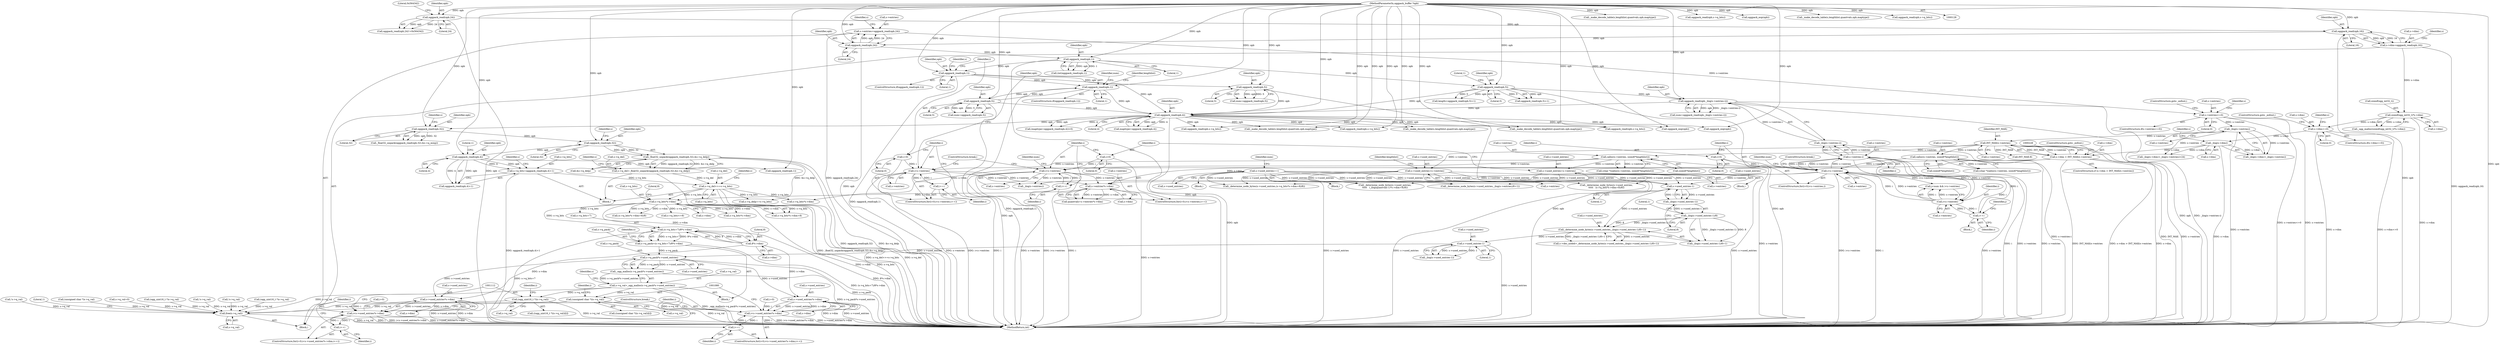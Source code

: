 digraph "1_Android_eeb4e45d5683f88488c083ecf142dc89bc3f0b47_8@pointer" {
"1001048" [label="(Call,s->q_pack*s->used_entries)"];
"1001028" [label="(Call,s->q_pack=(s->q_bits+7)/8*s->dim)"];
"1001032" [label="(Call,(s->q_bits+7)/8*s->dim)"];
"1000915" [label="(Call,s->q_bits*s->dim)"];
"1000517" [label="(Call,s->q_del>>=s->q_bits)"];
"1000489" [label="(Call,s->q_del=_float32_unpack(oggpack_read(opb,32),&s->q_delp))"];
"1000493" [label="(Call,_float32_unpack(oggpack_read(opb,32),&s->q_delp))"];
"1000494" [label="(Call,oggpack_read(opb,32))"];
"1000482" [label="(Call,oggpack_read(opb,32))"];
"1000472" [label="(Call,oggpack_read(opb,4))"];
"1000250" [label="(Call,oggpack_read(opb,1))"];
"1000229" [label="(Call,oggpack_read(opb,1))"];
"1000185" [label="(Call,oggpack_read(opb,24))"];
"1000160" [label="(Call,oggpack_read(opb,16))"];
"1000151" [label="(Call,oggpack_read(opb,24))"];
"1000129" [label="(MethodParameterIn,oggpack_buffer *opb)"];
"1000274" [label="(Call,oggpack_read(opb,5))"];
"1000267" [label="(Call,oggpack_read(opb,1))"];
"1000341" [label="(Call,oggpack_read(opb,5))"];
"1000381" [label="(Call,oggpack_read(opb,5))"];
"1000420" [label="(Call,oggpack_read(opb,_ilog(s->entries-i)))"];
"1000422" [label="(Call,_ilog(s->entries-i))"];
"1000423" [label="(Call,s->entries-i)"];
"1000411" [label="(Call,i<s->entries)"];
"1000441" [label="(Call,i<s->entries)"];
"1000449" [label="(Call,i++)"];
"1000408" [label="(Call,i=0)"];
"1000396" [label="(Call,calloc(s->entries, sizeof(*lengthlist)))"];
"1000220" [label="(Call,INT_MAX/s->entries)"];
"1000209" [label="(Call,_ilog(s->entries))"];
"1000189" [label="(Call,s->entries<=0)"];
"1000181" [label="(Call,s->entries=oggpack_read(opb,24))"];
"1000501" [label="(Call,s->q_bits=oggpack_read(opb,4)+1)"];
"1000506" [label="(Call,oggpack_read(opb,4))"];
"1000904" [label="(Call,s->entries*s->dim)"];
"1000258" [label="(Call,i<s->entries)"];
"1000263" [label="(Call,i++)"];
"1000255" [label="(Call,i=0)"];
"1000238" [label="(Call,calloc(s->entries, sizeof(*lengthlist)))"];
"1000330" [label="(Call,i<s->entries)"];
"1000335" [label="(Call,i++)"];
"1000327" [label="(Call,i=0)"];
"1000216" [label="(Call,s->dim > INT_MAX/s->entries)"];
"1000205" [label="(Call,_ilog(s->dim))"];
"1000196" [label="(Call,s->dim<=0)"];
"1000168" [label="(Call,sizeof(ogg_int32_t)*s->dim)"];
"1000156" [label="(Call,s->dim=oggpack_read(opb,16))"];
"1001038" [label="(Call,8*s->dim)"];
"1001013" [label="(Call,s->used_entries-1)"];
"1000988" [label="(Call,_determine_node_bytes(s->used_entries,_ilog(s->used_entries-1)/8+1))"];
"1000995" [label="(Call,s->used_entries-1)"];
"1000292" [label="(Call,s->used_entries++)"];
"1000385" [label="(Call,s->used_entries=s->entries)"];
"1000319" [label="(Call,s->used_entries=s->entries)"];
"1000993" [label="(Call,_ilog(s->used_entries-1)/8)"];
"1000994" [label="(Call,_ilog(s->used_entries-1))"];
"1001047" [label="(Call,_ogg_malloc(s->q_pack*s->used_entries))"];
"1001043" [label="(Call,s->q_val=_ogg_malloc(s->q_pack*s->used_entries))"];
"1001079" [label="(Call,(unsigned char *)(s->q_val))"];
"1001170" [label="(Call,free(s->q_val))"];
"1001111" [label="(Call,(ogg_uint16_t *)(s->q_val))"];
"1001068" [label="(Call,s->used_entries*s->dim)"];
"1001066" [label="(Call,i<s->used_entries*s->dim)"];
"1001075" [label="(Call,i++)"];
"1001100" [label="(Call,s->used_entries*s->dim)"];
"1001098" [label="(Call,i<s->used_entries*s->dim)"];
"1001107" [label="(Call,i++)"];
"1000342" [label="(Identifier,opb)"];
"1001101" [label="(Call,s->used_entries)"];
"1000215" [label="(ControlStructure,if (s->dim > INT_MAX/s->entries))"];
"1000230" [label="(Identifier,opb)"];
"1000321" [label="(Identifier,s)"];
"1000222" [label="(Call,s->entries)"];
"1000153" [label="(Literal,24)"];
"1000822" [label="(Call,(ogg_uint16_t *)s->q_val)"];
"1000856" [label="(Call,_determine_node_bytes(s->used_entries,\n\t\t\t\t\t   (_ilog(quantvals-1)*s->dim+8)/8))"];
"1000469" [label="(Call,(maptype=oggpack_read(opb,4))>0)"];
"1000236" [label="(Call,(char *)calloc(s->entries, sizeof(*lengthlist)))"];
"1001045" [label="(Identifier,s)"];
"1000526" [label="(Identifier,s)"];
"1000493" [label="(Call,_float32_unpack(oggpack_read(opb,32),&s->q_delp))"];
"1000472" [label="(Call,oggpack_read(opb,4))"];
"1001052" [label="(Call,s->used_entries)"];
"1000225" [label="(ControlStructure,goto _eofout;)"];
"1000496" [label="(Literal,32)"];
"1000506" [label="(Call,oggpack_read(opb,4))"];
"1000216" [label="(Call,s->dim > INT_MAX/s->entries)"];
"1000400" [label="(Call,sizeof(*lengthlist))"];
"1000326" [label="(ControlStructure,for(i=0;i<s->entries;i++))"];
"1000171" [label="(Call,s->dim)"];
"1000154" [label="(Literal,0x564342)"];
"1000376" [label="(Block,)"];
"1000443" [label="(Call,s->entries)"];
"1000512" [label="(Identifier,s)"];
"1001029" [label="(Call,s->q_pack)"];
"1000131" [label="(Block,)"];
"1000217" [label="(Call,s->dim)"];
"1000766" [label="(Call,!s->q_val)"];
"1001104" [label="(Call,s->dim)"];
"1001043" [label="(Call,s->q_val=_ogg_malloc(s->q_pack*s->used_entries))"];
"1000318" [label="(Block,)"];
"1000268" [label="(Identifier,opb)"];
"1000250" [label="(Call,oggpack_read(opb,1))"];
"1000422" [label="(Call,_ilog(s->entries-i))"];
"1000203" [label="(Call,_ilog(s->dim)+_ilog(s->entries)>24)"];
"1000806" [label="(Call,!s->q_val)"];
"1001067" [label="(Identifier,i)"];
"1001038" [label="(Call,8*s->dim)"];
"1000293" [label="(Call,s->used_entries)"];
"1000193" [label="(Literal,0)"];
"1000914" [label="(Call,s->q_bits*s->dim+8)"];
"1000514" [label="(Call,oggpack_read(opb,1))"];
"1000494" [label="(Call,oggpack_read(opb,32))"];
"1000671" [label="(Call,(ogg_uint16_t *)s->q_val)"];
"1000255" [label="(Call,i=0)"];
"1000266" [label="(ControlStructure,if(oggpack_read(opb,1)))"];
"1000269" [label="(Literal,1)"];
"1000378" [label="(Call,length=oggpack_read(opb,5)+1)"];
"1000473" [label="(Identifier,opb)"];
"1000258" [label="(Call,i<s->entries)"];
"1000984" [label="(Call,s->dec_nodeb=_determine_node_bytes(s->used_entries,_ilog(s->used_entries-1)/8+1))"];
"1000413" [label="(Call,s->entries)"];
"1000592" [label="(Call,s->q_bits*s->dim)"];
"1000999" [label="(Literal,1)"];
"1000389" [label="(Call,s->entries)"];
"1001170" [label="(Call,free(s->q_val))"];
"1001108" [label="(Identifier,i)"];
"1000396" [label="(Call,calloc(s->entries, sizeof(*lengthlist)))"];
"1000320" [label="(Call,s->used_entries)"];
"1000420" [label="(Call,oggpack_read(opb,_ilog(s->entries-i)))"];
"1001021" [label="(Call,_make_decode_table(s,lengthlist,quantvals,opb,maptype))"];
"1000383" [label="(Literal,5)"];
"1000329" [label="(Literal,0)"];
"1001068" [label="(Call,s->used_entries*s->dim)"];
"1000386" [label="(Call,s->used_entries)"];
"1000655" [label="(Call,!s->q_val)"];
"1001124" [label="(ControlStructure,break;)"];
"1000229" [label="(Call,oggpack_read(opb,1))"];
"1000272" [label="(Call,num=oggpack_read(opb,5))"];
"1000156" [label="(Call,s->dim=oggpack_read(opb,16))"];
"1000490" [label="(Call,s->q_del)"];
"1000335" [label="(Call,i++)"];
"1001099" [label="(Identifier,i)"];
"1001171" [label="(Call,s->q_val)"];
"1001058" [label="(Identifier,s)"];
"1000495" [label="(Identifier,opb)"];
"1000151" [label="(Call,oggpack_read(opb,24))"];
"1000446" [label="(Block,)"];
"1000517" [label="(Call,s->q_del>>=s->q_bits)"];
"1000978" [label="(Block,)"];
"1000935" [label="(Call,_determine_node_bytes(s->used_entries,(s->q_bits*s->dim+8)/8))"];
"1001072" [label="(Call,s->dim)"];
"1000249" [label="(ControlStructure,if(oggpack_read(opb,1)))"];
"1000299" [label="(Identifier,num)"];
"1001075" [label="(Call,i++)"];
"1000314" [label="(Identifier,lengthlist)"];
"1001000" [label="(Literal,8)"];
"1000165" [label="(Identifier,s)"];
"1000836" [label="(Call,oggpack_eop(opb))"];
"1001066" [label="(Call,i<s->used_entries*s->dim)"];
"1000187" [label="(Literal,24)"];
"1000573" [label="(Call,_make_decode_table(s,lengthlist,quantvals,opb,maptype))"];
"1000421" [label="(Identifier,opb)"];
"1001100" [label="(Call,s->used_entries*s->dim)"];
"1000790" [label="(Call,oggpack_read(opb,s->q_bits))"];
"1000270" [label="(Block,)"];
"1000343" [label="(Literal,5)"];
"1000332" [label="(Call,s->entries)"];
"1000994" [label="(Call,_ilog(s->used_entries-1))"];
"1001079" [label="(Call,(unsigned char *)(s->q_val))"];
"1000679" [label="(Call,oggpack_read(opb,s->q_bits))"];
"1000264" [label="(Identifier,i)"];
"1000273" [label="(Identifier,num)"];
"1000161" [label="(Identifier,opb)"];
"1000393" [label="(Identifier,lengthlist)"];
"1000231" [label="(Literal,1)"];
"1001177" [label="(MethodReturn,int)"];
"1001028" [label="(Call,s->q_pack=(s->q_bits+7)/8*s->dim)"];
"1000381" [label="(Call,oggpack_read(opb,5))"];
"1000182" [label="(Call,s->entries)"];
"1000336" [label="(Identifier,i)"];
"1000913" [label="(Call,(s->q_bits*s->dim+8)/8)"];
"1000989" [label="(Call,s->used_entries)"];
"1000323" [label="(Call,s->entries)"];
"1001056" [label="(Call,s->q_bits<=8)"];
"1000407" [label="(ControlStructure,for(i=0;i<s->entries;))"];
"1001049" [label="(Call,s->q_pack)"];
"1000129" [label="(MethodParameterIn,oggpack_buffer *opb)"];
"1000194" [label="(ControlStructure,goto _eofout;)"];
"1000205" [label="(Call,_ilog(s->dim))"];
"1000206" [label="(Call,s->dim)"];
"1000409" [label="(Identifier,i)"];
"1001111" [label="(Call,(ogg_uint16_t *)(s->q_val))"];
"1000497" [label="(Call,&s->q_delp)"];
"1001081" [label="(Call,s->q_val)"];
"1001063" [label="(Call,i=0)"];
"1000211" [label="(Identifier,s)"];
"1000196" [label="(Call,s->dim<=0)"];
"1001176" [label="(Literal,1)"];
"1000152" [label="(Identifier,opb)"];
"1000424" [label="(Call,s->entries)"];
"1001094" [label="(ControlStructure,for(i=0;i<s->used_entries*s->dim;i++))"];
"1000474" [label="(Literal,4)"];
"1001013" [label="(Call,s->used_entries-1)"];
"1000185" [label="(Call,oggpack_read(opb,24))"];
"1000221" [label="(Identifier,INT_MAX)"];
"1000340" [label="(Identifier,num)"];
"1000168" [label="(Call,sizeof(ogg_int32_t)*s->dim)"];
"1000411" [label="(Call,i<s->entries)"];
"1000830" [label="(Call,oggpack_read(opb,s->q_bits))"];
"1000893" [label="(Call,_make_decode_table(s,lengthlist,quantvals,opb,maptype))"];
"1000397" [label="(Call,s->entries)"];
"1000502" [label="(Call,s->q_bits)"];
"1000539" [label="(Call,_determine_node_bytes(s->used_entries,_ilog(s->entries)/8+1))"];
"1000220" [label="(Call,INT_MAX/s->entries)"];
"1000292" [label="(Call,s->used_entries++)"];
"1000524" [label="(Call,s->q_delp+=s->q_bits)"];
"1000499" [label="(Identifier,s)"];
"1000188" [label="(ControlStructure,if(s->entries<=0))"];
"1000259" [label="(Identifier,i)"];
"1000419" [label="(Identifier,num)"];
"1000189" [label="(Call,s->entries<=0)"];
"1001044" [label="(Call,s->q_val)"];
"1000162" [label="(Literal,16)"];
"1000902" [label="(Call,quantvals=s->entries*s->dim)"];
"1001098" [label="(Call,i<s->used_entries*s->dim)"];
"1000470" [label="(Call,maptype=oggpack_read(opb,4))"];
"1000484" [label="(Literal,32)"];
"1000267" [label="(Call,oggpack_read(opb,1))"];
"1000254" [label="(ControlStructure,for(i=0;i<s->entries;i++))"];
"1000922" [label="(Literal,8)"];
"1000915" [label="(Call,s->q_bits*s->dim)"];
"1000276" [label="(Literal,5)"];
"1000501" [label="(Call,s->q_bits=oggpack_read(opb,4)+1)"];
"1000545" [label="(Call,_ilog(s->entries))"];
"1000439" [label="(Identifier,j)"];
"1000150" [label="(Call,oggpack_read(opb,24)!=0x564342)"];
"1000408" [label="(Call,i=0)"];
"1000190" [label="(Call,s->entries)"];
"1000327" [label="(Call,i=0)"];
"1000996" [label="(Call,s->used_entries)"];
"1000437" [label="(Call,j<num && i<s->entries)"];
"1000191" [label="(Identifier,s)"];
"1000169" [label="(Call,sizeof(ogg_int32_t))"];
"1000341" [label="(Call,oggpack_read(opb,5))"];
"1000465" [label="(ControlStructure,break;)"];
"1000385" [label="(Call,s->used_entries=s->entries)"];
"1000919" [label="(Call,s->dim)"];
"1000507" [label="(Identifier,opb)"];
"1000970" [label="(Call,_make_decode_table(s,lengthlist,quantvals,opb,maptype))"];
"1000207" [label="(Identifier,s)"];
"1000210" [label="(Call,s->entries)"];
"1000483" [label="(Identifier,opb)"];
"1000256" [label="(Identifier,i)"];
"1000160" [label="(Call,oggpack_read(opb,16))"];
"1000157" [label="(Call,s->dim)"];
"1000239" [label="(Call,s->entries)"];
"1000275" [label="(Identifier,opb)"];
"1000941" [label="(Call,s->q_bits*s->dim)"];
"1000382" [label="(Identifier,opb)"];
"1000195" [label="(ControlStructure,if(s->dim<=0))"];
"1000238" [label="(Call,calloc(s->entries, sizeof(*lengthlist)))"];
"1000698" [label="(Call,_determine_node_bytes(s->used_entries,\n\t\t\t\t\t   (s->q_bits*s->dim+8)/8))"];
"1001119" [label="(Call,oggpack_read(opb,s->q_bits))"];
"1001062" [label="(ControlStructure,for(i=0;i<s->used_entries*s->dim;i++))"];
"1000181" [label="(Call,s->entries=oggpack_read(opb,24))"];
"1000227" [label="(Call,(int)oggpack_read(opb,1))"];
"1000167" [label="(Call,_ogg_malloc(sizeof(ogg_int32_t)*s->dim))"];
"1000489" [label="(Call,s->q_del=_float32_unpack(oggpack_read(opb,32),&s->q_delp))"];
"1001047" [label="(Call,_ogg_malloc(s->q_pack*s->used_entries))"];
"1000410" [label="(Literal,0)"];
"1000209" [label="(Call,_ilog(s->entries))"];
"1000394" [label="(Call,(char *)calloc(s->entries, sizeof(*lengthlist)))"];
"1001069" [label="(Call,s->used_entries)"];
"1001116" [label="(Identifier,i)"];
"1000993" [label="(Call,_ilog(s->used_entries-1)/8)"];
"1001001" [label="(Literal,1)"];
"1001076" [label="(Identifier,i)"];
"1000204" [label="(Call,_ilog(s->dim)+_ilog(s->entries))"];
"1001078" [label="(Call,((unsigned char *)(s->q_val))[i])"];
"1001110" [label="(Call,((ogg_uint16_t *)(s->q_val))[i])"];
"1001012" [label="(Call,_ilog(s->used_entries-1))"];
"1000186" [label="(Identifier,opb)"];
"1001040" [label="(Call,s->dim)"];
"1000904" [label="(Call,s->entries*s->dim)"];
"1000380" [label="(Call,oggpack_read(opb,5)+1)"];
"1001032" [label="(Call,(s->q_bits+7)/8*s->dim)"];
"1000330" [label="(Call,i<s->entries)"];
"1000263" [label="(Call,i++)"];
"1000257" [label="(Literal,0)"];
"1001017" [label="(Literal,1)"];
"1000449" [label="(Call,i++)"];
"1000482" [label="(Call,oggpack_read(opb,32))"];
"1001033" [label="(Call,s->q_bits+7)"];
"1001048" [label="(Call,s->q_pack*s->used_entries)"];
"1000521" [label="(Call,s->q_bits)"];
"1000908" [label="(Call,s->dim)"];
"1001014" [label="(Call,s->used_entries)"];
"1000905" [label="(Call,s->entries)"];
"1000384" [label="(Literal,1)"];
"1000328" [label="(Identifier,i)"];
"1000782" [label="(Call,(unsigned char *)s->q_val)"];
"1000518" [label="(Call,s->q_del)"];
"1000252" [label="(Literal,1)"];
"1001157" [label="(Call,oggpack_eop(opb))"];
"1000339" [label="(Call,num=oggpack_read(opb,5))"];
"1000685" [label="(Call,oggpack_eop(opb))"];
"1000995" [label="(Call,s->used_entries-1)"];
"1000508" [label="(Literal,4)"];
"1000503" [label="(Identifier,s)"];
"1000487" [label="(Identifier,s)"];
"1000441" [label="(Call,i<s->entries)"];
"1000509" [label="(Literal,1)"];
"1000442" [label="(Identifier,i)"];
"1000260" [label="(Call,s->entries)"];
"1000427" [label="(Identifier,i)"];
"1000242" [label="(Call,sizeof(*lengthlist))"];
"1000201" [label="(ControlStructure,goto _eofout;)"];
"1000319" [label="(Call,s->used_entries=s->entries)"];
"1000607" [label="(Call,INT_MAX-8)"];
"1000374" [label="(ControlStructure,break;)"];
"1000331" [label="(Identifier,i)"];
"1000274" [label="(Call,oggpack_read(opb,5))"];
"1000733" [label="(Call,_make_decode_table(s,lengthlist,quantvals,opb,maptype))"];
"1000505" [label="(Call,oggpack_read(opb,4)+1)"];
"1001084" [label="(Identifier,i)"];
"1000745" [label="(Call,s->q_val=0)"];
"1000423" [label="(Call,s->entries-i)"];
"1001039" [label="(Literal,8)"];
"1000197" [label="(Call,s->dim)"];
"1000476" [label="(Block,)"];
"1000251" [label="(Identifier,opb)"];
"1001087" [label="(Call,oggpack_read(opb,s->q_bits))"];
"1000198" [label="(Identifier,s)"];
"1000200" [label="(Literal,0)"];
"1001107" [label="(Call,i++)"];
"1000450" [label="(Identifier,i)"];
"1001095" [label="(Call,i=0)"];
"1000481" [label="(Call,_float32_unpack(oggpack_read(opb,32),&s->q_minp))"];
"1000916" [label="(Call,s->q_bits)"];
"1000988" [label="(Call,_determine_node_bytes(s->used_entries,_ilog(s->used_entries-1)/8+1))"];
"1000418" [label="(Call,num=oggpack_read(opb,_ilog(s->entries-i)))"];
"1000412" [label="(Identifier,i)"];
"1000992" [label="(Call,_ilog(s->used_entries-1)/8+1)"];
"1001113" [label="(Call,s->q_val)"];
"1001048" -> "1001047"  [label="AST: "];
"1001048" -> "1001052"  [label="CFG: "];
"1001049" -> "1001048"  [label="AST: "];
"1001052" -> "1001048"  [label="AST: "];
"1001047" -> "1001048"  [label="CFG: "];
"1001048" -> "1001177"  [label="DDG: s->q_pack"];
"1001048" -> "1001047"  [label="DDG: s->q_pack"];
"1001048" -> "1001047"  [label="DDG: s->used_entries"];
"1001028" -> "1001048"  [label="DDG: s->q_pack"];
"1001013" -> "1001048"  [label="DDG: s->used_entries"];
"1001048" -> "1001068"  [label="DDG: s->used_entries"];
"1001048" -> "1001100"  [label="DDG: s->used_entries"];
"1001028" -> "1000978"  [label="AST: "];
"1001028" -> "1001032"  [label="CFG: "];
"1001029" -> "1001028"  [label="AST: "];
"1001032" -> "1001028"  [label="AST: "];
"1001045" -> "1001028"  [label="CFG: "];
"1001028" -> "1001177"  [label="DDG: (s->q_bits+7)/8*s->dim"];
"1001032" -> "1001028"  [label="DDG: s->q_bits+7"];
"1001032" -> "1001028"  [label="DDG: 8*s->dim"];
"1001032" -> "1001038"  [label="CFG: "];
"1001033" -> "1001032"  [label="AST: "];
"1001038" -> "1001032"  [label="AST: "];
"1001032" -> "1001177"  [label="DDG: 8*s->dim"];
"1001032" -> "1001177"  [label="DDG: s->q_bits+7"];
"1000915" -> "1001032"  [label="DDG: s->q_bits"];
"1001038" -> "1001032"  [label="DDG: 8"];
"1001038" -> "1001032"  [label="DDG: s->dim"];
"1000915" -> "1000914"  [label="AST: "];
"1000915" -> "1000919"  [label="CFG: "];
"1000916" -> "1000915"  [label="AST: "];
"1000919" -> "1000915"  [label="AST: "];
"1000922" -> "1000915"  [label="CFG: "];
"1000915" -> "1001177"  [label="DDG: s->dim"];
"1000915" -> "1001177"  [label="DDG: s->q_bits"];
"1000915" -> "1000913"  [label="DDG: s->q_bits"];
"1000915" -> "1000913"  [label="DDG: s->dim"];
"1000915" -> "1000914"  [label="DDG: s->q_bits"];
"1000915" -> "1000914"  [label="DDG: s->dim"];
"1000517" -> "1000915"  [label="DDG: s->q_bits"];
"1000904" -> "1000915"  [label="DDG: s->dim"];
"1000915" -> "1000941"  [label="DDG: s->q_bits"];
"1000915" -> "1000941"  [label="DDG: s->dim"];
"1000915" -> "1001033"  [label="DDG: s->q_bits"];
"1000915" -> "1001038"  [label="DDG: s->dim"];
"1000915" -> "1001056"  [label="DDG: s->q_bits"];
"1000517" -> "1000476"  [label="AST: "];
"1000517" -> "1000521"  [label="CFG: "];
"1000518" -> "1000517"  [label="AST: "];
"1000521" -> "1000517"  [label="AST: "];
"1000526" -> "1000517"  [label="CFG: "];
"1000517" -> "1001177"  [label="DDG: s->q_del"];
"1000517" -> "1001177"  [label="DDG: s->q_del>>=s->q_bits"];
"1000489" -> "1000517"  [label="DDG: s->q_del"];
"1000501" -> "1000517"  [label="DDG: s->q_bits"];
"1000517" -> "1000524"  [label="DDG: s->q_bits"];
"1000517" -> "1000592"  [label="DDG: s->q_bits"];
"1000489" -> "1000476"  [label="AST: "];
"1000489" -> "1000493"  [label="CFG: "];
"1000490" -> "1000489"  [label="AST: "];
"1000493" -> "1000489"  [label="AST: "];
"1000503" -> "1000489"  [label="CFG: "];
"1000489" -> "1001177"  [label="DDG: _float32_unpack(oggpack_read(opb,32),&s->q_delp)"];
"1000493" -> "1000489"  [label="DDG: oggpack_read(opb,32)"];
"1000493" -> "1000489"  [label="DDG: &s->q_delp"];
"1000493" -> "1000497"  [label="CFG: "];
"1000494" -> "1000493"  [label="AST: "];
"1000497" -> "1000493"  [label="AST: "];
"1000493" -> "1001177"  [label="DDG: oggpack_read(opb,32)"];
"1000493" -> "1001177"  [label="DDG: &s->q_delp"];
"1000494" -> "1000493"  [label="DDG: opb"];
"1000494" -> "1000493"  [label="DDG: 32"];
"1000493" -> "1000524"  [label="DDG: &s->q_delp"];
"1000494" -> "1000496"  [label="CFG: "];
"1000495" -> "1000494"  [label="AST: "];
"1000496" -> "1000494"  [label="AST: "];
"1000499" -> "1000494"  [label="CFG: "];
"1000482" -> "1000494"  [label="DDG: opb"];
"1000129" -> "1000494"  [label="DDG: opb"];
"1000494" -> "1000506"  [label="DDG: opb"];
"1000482" -> "1000481"  [label="AST: "];
"1000482" -> "1000484"  [label="CFG: "];
"1000483" -> "1000482"  [label="AST: "];
"1000484" -> "1000482"  [label="AST: "];
"1000487" -> "1000482"  [label="CFG: "];
"1000482" -> "1000481"  [label="DDG: opb"];
"1000482" -> "1000481"  [label="DDG: 32"];
"1000472" -> "1000482"  [label="DDG: opb"];
"1000129" -> "1000482"  [label="DDG: opb"];
"1000472" -> "1000470"  [label="AST: "];
"1000472" -> "1000474"  [label="CFG: "];
"1000473" -> "1000472"  [label="AST: "];
"1000474" -> "1000472"  [label="AST: "];
"1000470" -> "1000472"  [label="CFG: "];
"1000472" -> "1001177"  [label="DDG: opb"];
"1000472" -> "1000469"  [label="DDG: opb"];
"1000472" -> "1000469"  [label="DDG: 4"];
"1000472" -> "1000470"  [label="DDG: opb"];
"1000472" -> "1000470"  [label="DDG: 4"];
"1000250" -> "1000472"  [label="DDG: opb"];
"1000274" -> "1000472"  [label="DDG: opb"];
"1000341" -> "1000472"  [label="DDG: opb"];
"1000381" -> "1000472"  [label="DDG: opb"];
"1000420" -> "1000472"  [label="DDG: opb"];
"1000267" -> "1000472"  [label="DDG: opb"];
"1000129" -> "1000472"  [label="DDG: opb"];
"1000472" -> "1000573"  [label="DDG: opb"];
"1000472" -> "1000679"  [label="DDG: opb"];
"1000472" -> "1000685"  [label="DDG: opb"];
"1000472" -> "1000790"  [label="DDG: opb"];
"1000472" -> "1000830"  [label="DDG: opb"];
"1000472" -> "1000836"  [label="DDG: opb"];
"1000472" -> "1000970"  [label="DDG: opb"];
"1000472" -> "1001021"  [label="DDG: opb"];
"1000250" -> "1000249"  [label="AST: "];
"1000250" -> "1000252"  [label="CFG: "];
"1000251" -> "1000250"  [label="AST: "];
"1000252" -> "1000250"  [label="AST: "];
"1000256" -> "1000250"  [label="CFG: "];
"1000321" -> "1000250"  [label="CFG: "];
"1000250" -> "1001177"  [label="DDG: oggpack_read(opb,1)"];
"1000229" -> "1000250"  [label="DDG: opb"];
"1000129" -> "1000250"  [label="DDG: opb"];
"1000250" -> "1000267"  [label="DDG: opb"];
"1000250" -> "1000341"  [label="DDG: opb"];
"1000229" -> "1000227"  [label="AST: "];
"1000229" -> "1000231"  [label="CFG: "];
"1000230" -> "1000229"  [label="AST: "];
"1000231" -> "1000229"  [label="AST: "];
"1000227" -> "1000229"  [label="CFG: "];
"1000229" -> "1001177"  [label="DDG: opb"];
"1000229" -> "1000227"  [label="DDG: opb"];
"1000229" -> "1000227"  [label="DDG: 1"];
"1000185" -> "1000229"  [label="DDG: opb"];
"1000129" -> "1000229"  [label="DDG: opb"];
"1000229" -> "1000381"  [label="DDG: opb"];
"1000185" -> "1000181"  [label="AST: "];
"1000185" -> "1000187"  [label="CFG: "];
"1000186" -> "1000185"  [label="AST: "];
"1000187" -> "1000185"  [label="AST: "];
"1000181" -> "1000185"  [label="CFG: "];
"1000185" -> "1001177"  [label="DDG: opb"];
"1000185" -> "1000181"  [label="DDG: opb"];
"1000185" -> "1000181"  [label="DDG: 24"];
"1000160" -> "1000185"  [label="DDG: opb"];
"1000129" -> "1000185"  [label="DDG: opb"];
"1000160" -> "1000156"  [label="AST: "];
"1000160" -> "1000162"  [label="CFG: "];
"1000161" -> "1000160"  [label="AST: "];
"1000162" -> "1000160"  [label="AST: "];
"1000156" -> "1000160"  [label="CFG: "];
"1000160" -> "1001177"  [label="DDG: opb"];
"1000160" -> "1000156"  [label="DDG: opb"];
"1000160" -> "1000156"  [label="DDG: 16"];
"1000151" -> "1000160"  [label="DDG: opb"];
"1000129" -> "1000160"  [label="DDG: opb"];
"1000151" -> "1000150"  [label="AST: "];
"1000151" -> "1000153"  [label="CFG: "];
"1000152" -> "1000151"  [label="AST: "];
"1000153" -> "1000151"  [label="AST: "];
"1000154" -> "1000151"  [label="CFG: "];
"1000151" -> "1001177"  [label="DDG: opb"];
"1000151" -> "1000150"  [label="DDG: opb"];
"1000151" -> "1000150"  [label="DDG: 24"];
"1000129" -> "1000151"  [label="DDG: opb"];
"1000129" -> "1000128"  [label="AST: "];
"1000129" -> "1001177"  [label="DDG: opb"];
"1000129" -> "1000267"  [label="DDG: opb"];
"1000129" -> "1000274"  [label="DDG: opb"];
"1000129" -> "1000341"  [label="DDG: opb"];
"1000129" -> "1000381"  [label="DDG: opb"];
"1000129" -> "1000420"  [label="DDG: opb"];
"1000129" -> "1000506"  [label="DDG: opb"];
"1000129" -> "1000514"  [label="DDG: opb"];
"1000129" -> "1000573"  [label="DDG: opb"];
"1000129" -> "1000679"  [label="DDG: opb"];
"1000129" -> "1000685"  [label="DDG: opb"];
"1000129" -> "1000733"  [label="DDG: opb"];
"1000129" -> "1000790"  [label="DDG: opb"];
"1000129" -> "1000830"  [label="DDG: opb"];
"1000129" -> "1000836"  [label="DDG: opb"];
"1000129" -> "1000893"  [label="DDG: opb"];
"1000129" -> "1000970"  [label="DDG: opb"];
"1000129" -> "1001021"  [label="DDG: opb"];
"1000129" -> "1001087"  [label="DDG: opb"];
"1000129" -> "1001119"  [label="DDG: opb"];
"1000129" -> "1001157"  [label="DDG: opb"];
"1000274" -> "1000272"  [label="AST: "];
"1000274" -> "1000276"  [label="CFG: "];
"1000275" -> "1000274"  [label="AST: "];
"1000276" -> "1000274"  [label="AST: "];
"1000272" -> "1000274"  [label="CFG: "];
"1000274" -> "1001177"  [label="DDG: opb"];
"1000274" -> "1000267"  [label="DDG: opb"];
"1000274" -> "1000272"  [label="DDG: opb"];
"1000274" -> "1000272"  [label="DDG: 5"];
"1000267" -> "1000274"  [label="DDG: opb"];
"1000267" -> "1000266"  [label="AST: "];
"1000267" -> "1000269"  [label="CFG: "];
"1000268" -> "1000267"  [label="AST: "];
"1000269" -> "1000267"  [label="AST: "];
"1000273" -> "1000267"  [label="CFG: "];
"1000314" -> "1000267"  [label="CFG: "];
"1000267" -> "1001177"  [label="DDG: oggpack_read(opb,1)"];
"1000341" -> "1000339"  [label="AST: "];
"1000341" -> "1000343"  [label="CFG: "];
"1000342" -> "1000341"  [label="AST: "];
"1000343" -> "1000341"  [label="AST: "];
"1000339" -> "1000341"  [label="CFG: "];
"1000341" -> "1001177"  [label="DDG: opb"];
"1000341" -> "1000339"  [label="DDG: opb"];
"1000341" -> "1000339"  [label="DDG: 5"];
"1000381" -> "1000380"  [label="AST: "];
"1000381" -> "1000383"  [label="CFG: "];
"1000382" -> "1000381"  [label="AST: "];
"1000383" -> "1000381"  [label="AST: "];
"1000384" -> "1000381"  [label="CFG: "];
"1000381" -> "1001177"  [label="DDG: opb"];
"1000381" -> "1000378"  [label="DDG: opb"];
"1000381" -> "1000378"  [label="DDG: 5"];
"1000381" -> "1000380"  [label="DDG: opb"];
"1000381" -> "1000380"  [label="DDG: 5"];
"1000381" -> "1000420"  [label="DDG: opb"];
"1000420" -> "1000418"  [label="AST: "];
"1000420" -> "1000422"  [label="CFG: "];
"1000421" -> "1000420"  [label="AST: "];
"1000422" -> "1000420"  [label="AST: "];
"1000418" -> "1000420"  [label="CFG: "];
"1000420" -> "1001177"  [label="DDG: _ilog(s->entries-i)"];
"1000420" -> "1001177"  [label="DDG: opb"];
"1000420" -> "1000418"  [label="DDG: opb"];
"1000420" -> "1000418"  [label="DDG: _ilog(s->entries-i)"];
"1000422" -> "1000420"  [label="DDG: s->entries-i"];
"1000422" -> "1000423"  [label="CFG: "];
"1000423" -> "1000422"  [label="AST: "];
"1000422" -> "1001177"  [label="DDG: s->entries-i"];
"1000423" -> "1000422"  [label="DDG: s->entries"];
"1000423" -> "1000422"  [label="DDG: i"];
"1000423" -> "1000427"  [label="CFG: "];
"1000424" -> "1000423"  [label="AST: "];
"1000427" -> "1000423"  [label="AST: "];
"1000423" -> "1001177"  [label="DDG: i"];
"1000423" -> "1001177"  [label="DDG: s->entries"];
"1000423" -> "1000411"  [label="DDG: i"];
"1000423" -> "1000411"  [label="DDG: s->entries"];
"1000411" -> "1000423"  [label="DDG: s->entries"];
"1000411" -> "1000423"  [label="DDG: i"];
"1000423" -> "1000441"  [label="DDG: i"];
"1000423" -> "1000441"  [label="DDG: s->entries"];
"1000423" -> "1000449"  [label="DDG: i"];
"1000411" -> "1000407"  [label="AST: "];
"1000411" -> "1000413"  [label="CFG: "];
"1000412" -> "1000411"  [label="AST: "];
"1000413" -> "1000411"  [label="AST: "];
"1000419" -> "1000411"  [label="CFG: "];
"1000465" -> "1000411"  [label="CFG: "];
"1000411" -> "1001177"  [label="DDG: i<s->entries"];
"1000411" -> "1001177"  [label="DDG: i"];
"1000411" -> "1001177"  [label="DDG: s->entries"];
"1000441" -> "1000411"  [label="DDG: i"];
"1000441" -> "1000411"  [label="DDG: s->entries"];
"1000408" -> "1000411"  [label="DDG: i"];
"1000449" -> "1000411"  [label="DDG: i"];
"1000396" -> "1000411"  [label="DDG: s->entries"];
"1000411" -> "1000437"  [label="DDG: i<s->entries"];
"1000411" -> "1000545"  [label="DDG: s->entries"];
"1000411" -> "1000904"  [label="DDG: s->entries"];
"1000441" -> "1000437"  [label="AST: "];
"1000441" -> "1000443"  [label="CFG: "];
"1000442" -> "1000441"  [label="AST: "];
"1000443" -> "1000441"  [label="AST: "];
"1000437" -> "1000441"  [label="CFG: "];
"1000441" -> "1000437"  [label="DDG: i"];
"1000441" -> "1000437"  [label="DDG: s->entries"];
"1000449" -> "1000441"  [label="DDG: i"];
"1000441" -> "1000449"  [label="DDG: i"];
"1000449" -> "1000446"  [label="AST: "];
"1000449" -> "1000450"  [label="CFG: "];
"1000450" -> "1000449"  [label="AST: "];
"1000439" -> "1000449"  [label="CFG: "];
"1000408" -> "1000407"  [label="AST: "];
"1000408" -> "1000410"  [label="CFG: "];
"1000409" -> "1000408"  [label="AST: "];
"1000410" -> "1000408"  [label="AST: "];
"1000412" -> "1000408"  [label="CFG: "];
"1000396" -> "1000394"  [label="AST: "];
"1000396" -> "1000400"  [label="CFG: "];
"1000397" -> "1000396"  [label="AST: "];
"1000400" -> "1000396"  [label="AST: "];
"1000394" -> "1000396"  [label="CFG: "];
"1000396" -> "1001177"  [label="DDG: s->entries"];
"1000396" -> "1000394"  [label="DDG: s->entries"];
"1000220" -> "1000396"  [label="DDG: s->entries"];
"1000220" -> "1000216"  [label="AST: "];
"1000220" -> "1000222"  [label="CFG: "];
"1000221" -> "1000220"  [label="AST: "];
"1000222" -> "1000220"  [label="AST: "];
"1000216" -> "1000220"  [label="CFG: "];
"1000220" -> "1001177"  [label="DDG: INT_MAX"];
"1000220" -> "1001177"  [label="DDG: s->entries"];
"1000220" -> "1000216"  [label="DDG: INT_MAX"];
"1000220" -> "1000216"  [label="DDG: s->entries"];
"1000209" -> "1000220"  [label="DDG: s->entries"];
"1000220" -> "1000238"  [label="DDG: s->entries"];
"1000220" -> "1000385"  [label="DDG: s->entries"];
"1000220" -> "1000607"  [label="DDG: INT_MAX"];
"1000209" -> "1000204"  [label="AST: "];
"1000209" -> "1000210"  [label="CFG: "];
"1000210" -> "1000209"  [label="AST: "];
"1000204" -> "1000209"  [label="CFG: "];
"1000209" -> "1001177"  [label="DDG: s->entries"];
"1000209" -> "1000203"  [label="DDG: s->entries"];
"1000209" -> "1000204"  [label="DDG: s->entries"];
"1000189" -> "1000209"  [label="DDG: s->entries"];
"1000189" -> "1000188"  [label="AST: "];
"1000189" -> "1000193"  [label="CFG: "];
"1000190" -> "1000189"  [label="AST: "];
"1000193" -> "1000189"  [label="AST: "];
"1000194" -> "1000189"  [label="CFG: "];
"1000198" -> "1000189"  [label="CFG: "];
"1000189" -> "1001177"  [label="DDG: s->entries"];
"1000189" -> "1001177"  [label="DDG: s->entries<=0"];
"1000181" -> "1000189"  [label="DDG: s->entries"];
"1000181" -> "1000131"  [label="AST: "];
"1000182" -> "1000181"  [label="AST: "];
"1000191" -> "1000181"  [label="CFG: "];
"1000181" -> "1001177"  [label="DDG: oggpack_read(opb,24)"];
"1000501" -> "1000476"  [label="AST: "];
"1000501" -> "1000505"  [label="CFG: "];
"1000502" -> "1000501"  [label="AST: "];
"1000505" -> "1000501"  [label="AST: "];
"1000512" -> "1000501"  [label="CFG: "];
"1000501" -> "1001177"  [label="DDG: oggpack_read(opb,4)+1"];
"1000506" -> "1000501"  [label="DDG: opb"];
"1000506" -> "1000501"  [label="DDG: 4"];
"1000506" -> "1000505"  [label="AST: "];
"1000506" -> "1000508"  [label="CFG: "];
"1000507" -> "1000506"  [label="AST: "];
"1000508" -> "1000506"  [label="AST: "];
"1000509" -> "1000506"  [label="CFG: "];
"1000506" -> "1000505"  [label="DDG: opb"];
"1000506" -> "1000505"  [label="DDG: 4"];
"1000506" -> "1000514"  [label="DDG: opb"];
"1000904" -> "1000902"  [label="AST: "];
"1000904" -> "1000908"  [label="CFG: "];
"1000905" -> "1000904"  [label="AST: "];
"1000908" -> "1000904"  [label="AST: "];
"1000902" -> "1000904"  [label="CFG: "];
"1000904" -> "1001177"  [label="DDG: s->entries"];
"1000904" -> "1000902"  [label="DDG: s->entries"];
"1000904" -> "1000902"  [label="DDG: s->dim"];
"1000258" -> "1000904"  [label="DDG: s->entries"];
"1000330" -> "1000904"  [label="DDG: s->entries"];
"1000216" -> "1000904"  [label="DDG: s->dim"];
"1000258" -> "1000254"  [label="AST: "];
"1000258" -> "1000260"  [label="CFG: "];
"1000259" -> "1000258"  [label="AST: "];
"1000260" -> "1000258"  [label="AST: "];
"1000268" -> "1000258"  [label="CFG: "];
"1000374" -> "1000258"  [label="CFG: "];
"1000258" -> "1001177"  [label="DDG: i"];
"1000258" -> "1001177"  [label="DDG: s->entries"];
"1000258" -> "1001177"  [label="DDG: i<s->entries"];
"1000263" -> "1000258"  [label="DDG: i"];
"1000255" -> "1000258"  [label="DDG: i"];
"1000238" -> "1000258"  [label="DDG: s->entries"];
"1000258" -> "1000263"  [label="DDG: i"];
"1000258" -> "1000545"  [label="DDG: s->entries"];
"1000263" -> "1000254"  [label="AST: "];
"1000263" -> "1000264"  [label="CFG: "];
"1000264" -> "1000263"  [label="AST: "];
"1000259" -> "1000263"  [label="CFG: "];
"1000255" -> "1000254"  [label="AST: "];
"1000255" -> "1000257"  [label="CFG: "];
"1000256" -> "1000255"  [label="AST: "];
"1000257" -> "1000255"  [label="AST: "];
"1000259" -> "1000255"  [label="CFG: "];
"1000238" -> "1000236"  [label="AST: "];
"1000238" -> "1000242"  [label="CFG: "];
"1000239" -> "1000238"  [label="AST: "];
"1000242" -> "1000238"  [label="AST: "];
"1000236" -> "1000238"  [label="CFG: "];
"1000238" -> "1001177"  [label="DDG: s->entries"];
"1000238" -> "1000236"  [label="DDG: s->entries"];
"1000238" -> "1000319"  [label="DDG: s->entries"];
"1000238" -> "1000330"  [label="DDG: s->entries"];
"1000330" -> "1000326"  [label="AST: "];
"1000330" -> "1000332"  [label="CFG: "];
"1000331" -> "1000330"  [label="AST: "];
"1000332" -> "1000330"  [label="AST: "];
"1000340" -> "1000330"  [label="CFG: "];
"1000374" -> "1000330"  [label="CFG: "];
"1000330" -> "1001177"  [label="DDG: i"];
"1000330" -> "1001177"  [label="DDG: s->entries"];
"1000330" -> "1001177"  [label="DDG: i<s->entries"];
"1000335" -> "1000330"  [label="DDG: i"];
"1000327" -> "1000330"  [label="DDG: i"];
"1000330" -> "1000335"  [label="DDG: i"];
"1000330" -> "1000545"  [label="DDG: s->entries"];
"1000335" -> "1000326"  [label="AST: "];
"1000335" -> "1000336"  [label="CFG: "];
"1000336" -> "1000335"  [label="AST: "];
"1000331" -> "1000335"  [label="CFG: "];
"1000327" -> "1000326"  [label="AST: "];
"1000327" -> "1000329"  [label="CFG: "];
"1000328" -> "1000327"  [label="AST: "];
"1000329" -> "1000327"  [label="AST: "];
"1000331" -> "1000327"  [label="CFG: "];
"1000216" -> "1000215"  [label="AST: "];
"1000217" -> "1000216"  [label="AST: "];
"1000225" -> "1000216"  [label="CFG: "];
"1000228" -> "1000216"  [label="CFG: "];
"1000216" -> "1001177"  [label="DDG: s->dim > INT_MAX/s->entries"];
"1000216" -> "1001177"  [label="DDG: s->dim"];
"1000216" -> "1001177"  [label="DDG: INT_MAX/s->entries"];
"1000205" -> "1000216"  [label="DDG: s->dim"];
"1000216" -> "1000592"  [label="DDG: s->dim"];
"1000205" -> "1000204"  [label="AST: "];
"1000205" -> "1000206"  [label="CFG: "];
"1000206" -> "1000205"  [label="AST: "];
"1000211" -> "1000205"  [label="CFG: "];
"1000205" -> "1001177"  [label="DDG: s->dim"];
"1000205" -> "1000203"  [label="DDG: s->dim"];
"1000205" -> "1000204"  [label="DDG: s->dim"];
"1000196" -> "1000205"  [label="DDG: s->dim"];
"1000196" -> "1000195"  [label="AST: "];
"1000196" -> "1000200"  [label="CFG: "];
"1000197" -> "1000196"  [label="AST: "];
"1000200" -> "1000196"  [label="AST: "];
"1000201" -> "1000196"  [label="CFG: "];
"1000207" -> "1000196"  [label="CFG: "];
"1000196" -> "1001177"  [label="DDG: s->dim"];
"1000196" -> "1001177"  [label="DDG: s->dim<=0"];
"1000168" -> "1000196"  [label="DDG: s->dim"];
"1000168" -> "1000167"  [label="AST: "];
"1000168" -> "1000171"  [label="CFG: "];
"1000169" -> "1000168"  [label="AST: "];
"1000171" -> "1000168"  [label="AST: "];
"1000167" -> "1000168"  [label="CFG: "];
"1000168" -> "1001177"  [label="DDG: s->dim"];
"1000168" -> "1000167"  [label="DDG: s->dim"];
"1000156" -> "1000168"  [label="DDG: s->dim"];
"1000156" -> "1000131"  [label="AST: "];
"1000157" -> "1000156"  [label="AST: "];
"1000165" -> "1000156"  [label="CFG: "];
"1000156" -> "1001177"  [label="DDG: oggpack_read(opb,16)"];
"1001038" -> "1001040"  [label="CFG: "];
"1001039" -> "1001038"  [label="AST: "];
"1001040" -> "1001038"  [label="AST: "];
"1001038" -> "1001068"  [label="DDG: s->dim"];
"1001038" -> "1001100"  [label="DDG: s->dim"];
"1001013" -> "1001012"  [label="AST: "];
"1001013" -> "1001017"  [label="CFG: "];
"1001014" -> "1001013"  [label="AST: "];
"1001017" -> "1001013"  [label="AST: "];
"1001012" -> "1001013"  [label="CFG: "];
"1001013" -> "1001177"  [label="DDG: s->used_entries"];
"1001013" -> "1001012"  [label="DDG: s->used_entries"];
"1001013" -> "1001012"  [label="DDG: 1"];
"1000988" -> "1001013"  [label="DDG: s->used_entries"];
"1000988" -> "1000984"  [label="AST: "];
"1000988" -> "1000992"  [label="CFG: "];
"1000989" -> "1000988"  [label="AST: "];
"1000992" -> "1000988"  [label="AST: "];
"1000984" -> "1000988"  [label="CFG: "];
"1000988" -> "1000984"  [label="DDG: s->used_entries"];
"1000988" -> "1000984"  [label="DDG: _ilog(s->used_entries-1)/8+1"];
"1000995" -> "1000988"  [label="DDG: s->used_entries"];
"1000993" -> "1000988"  [label="DDG: _ilog(s->used_entries-1)"];
"1000993" -> "1000988"  [label="DDG: 8"];
"1000995" -> "1000994"  [label="AST: "];
"1000995" -> "1000999"  [label="CFG: "];
"1000996" -> "1000995"  [label="AST: "];
"1000999" -> "1000995"  [label="AST: "];
"1000994" -> "1000995"  [label="CFG: "];
"1000995" -> "1000994"  [label="DDG: s->used_entries"];
"1000995" -> "1000994"  [label="DDG: 1"];
"1000292" -> "1000995"  [label="DDG: s->used_entries"];
"1000385" -> "1000995"  [label="DDG: s->used_entries"];
"1000319" -> "1000995"  [label="DDG: s->used_entries"];
"1000292" -> "1000270"  [label="AST: "];
"1000292" -> "1000293"  [label="CFG: "];
"1000293" -> "1000292"  [label="AST: "];
"1000299" -> "1000292"  [label="CFG: "];
"1000292" -> "1001177"  [label="DDG: s->used_entries"];
"1000292" -> "1000539"  [label="DDG: s->used_entries"];
"1000292" -> "1000698"  [label="DDG: s->used_entries"];
"1000292" -> "1000856"  [label="DDG: s->used_entries"];
"1000292" -> "1000935"  [label="DDG: s->used_entries"];
"1000385" -> "1000376"  [label="AST: "];
"1000385" -> "1000389"  [label="CFG: "];
"1000386" -> "1000385"  [label="AST: "];
"1000389" -> "1000385"  [label="AST: "];
"1000393" -> "1000385"  [label="CFG: "];
"1000385" -> "1001177"  [label="DDG: s->used_entries"];
"1000385" -> "1000539"  [label="DDG: s->used_entries"];
"1000385" -> "1000698"  [label="DDG: s->used_entries"];
"1000385" -> "1000856"  [label="DDG: s->used_entries"];
"1000385" -> "1000935"  [label="DDG: s->used_entries"];
"1000319" -> "1000318"  [label="AST: "];
"1000319" -> "1000323"  [label="CFG: "];
"1000320" -> "1000319"  [label="AST: "];
"1000323" -> "1000319"  [label="AST: "];
"1000328" -> "1000319"  [label="CFG: "];
"1000319" -> "1001177"  [label="DDG: s->used_entries"];
"1000319" -> "1000539"  [label="DDG: s->used_entries"];
"1000319" -> "1000698"  [label="DDG: s->used_entries"];
"1000319" -> "1000856"  [label="DDG: s->used_entries"];
"1000319" -> "1000935"  [label="DDG: s->used_entries"];
"1000993" -> "1000992"  [label="AST: "];
"1000993" -> "1001000"  [label="CFG: "];
"1000994" -> "1000993"  [label="AST: "];
"1001000" -> "1000993"  [label="AST: "];
"1001001" -> "1000993"  [label="CFG: "];
"1000993" -> "1000992"  [label="DDG: _ilog(s->used_entries-1)"];
"1000993" -> "1000992"  [label="DDG: 8"];
"1000994" -> "1000993"  [label="DDG: s->used_entries-1"];
"1001000" -> "1000994"  [label="CFG: "];
"1001047" -> "1001043"  [label="AST: "];
"1001043" -> "1001047"  [label="CFG: "];
"1001047" -> "1001177"  [label="DDG: s->q_pack*s->used_entries"];
"1001047" -> "1001043"  [label="DDG: s->q_pack*s->used_entries"];
"1001043" -> "1000978"  [label="AST: "];
"1001044" -> "1001043"  [label="AST: "];
"1001058" -> "1001043"  [label="CFG: "];
"1001043" -> "1001177"  [label="DDG: s->q_val"];
"1001043" -> "1001177"  [label="DDG: _ogg_malloc(s->q_pack*s->used_entries)"];
"1001043" -> "1001079"  [label="DDG: s->q_val"];
"1001043" -> "1001111"  [label="DDG: s->q_val"];
"1001043" -> "1001170"  [label="DDG: s->q_val"];
"1001079" -> "1001078"  [label="AST: "];
"1001079" -> "1001081"  [label="CFG: "];
"1001080" -> "1001079"  [label="AST: "];
"1001081" -> "1001079"  [label="AST: "];
"1001084" -> "1001079"  [label="CFG: "];
"1001079" -> "1001177"  [label="DDG: s->q_val"];
"1001079" -> "1001170"  [label="DDG: s->q_val"];
"1001170" -> "1000131"  [label="AST: "];
"1001170" -> "1001171"  [label="CFG: "];
"1001171" -> "1001170"  [label="AST: "];
"1001176" -> "1001170"  [label="CFG: "];
"1001170" -> "1001177"  [label="DDG: s->q_val"];
"1001111" -> "1001170"  [label="DDG: s->q_val"];
"1000671" -> "1001170"  [label="DDG: s->q_val"];
"1000655" -> "1001170"  [label="DDG: s->q_val"];
"1000806" -> "1001170"  [label="DDG: s->q_val"];
"1000822" -> "1001170"  [label="DDG: s->q_val"];
"1000766" -> "1001170"  [label="DDG: s->q_val"];
"1000745" -> "1001170"  [label="DDG: s->q_val"];
"1000782" -> "1001170"  [label="DDG: s->q_val"];
"1001111" -> "1001110"  [label="AST: "];
"1001111" -> "1001113"  [label="CFG: "];
"1001112" -> "1001111"  [label="AST: "];
"1001113" -> "1001111"  [label="AST: "];
"1001116" -> "1001111"  [label="CFG: "];
"1001111" -> "1001177"  [label="DDG: s->q_val"];
"1001068" -> "1001066"  [label="AST: "];
"1001068" -> "1001072"  [label="CFG: "];
"1001069" -> "1001068"  [label="AST: "];
"1001072" -> "1001068"  [label="AST: "];
"1001066" -> "1001068"  [label="CFG: "];
"1001068" -> "1001177"  [label="DDG: s->dim"];
"1001068" -> "1001177"  [label="DDG: s->used_entries"];
"1001068" -> "1001066"  [label="DDG: s->used_entries"];
"1001068" -> "1001066"  [label="DDG: s->dim"];
"1001066" -> "1001062"  [label="AST: "];
"1001067" -> "1001066"  [label="AST: "];
"1001080" -> "1001066"  [label="CFG: "];
"1001124" -> "1001066"  [label="CFG: "];
"1001066" -> "1001177"  [label="DDG: i<s->used_entries*s->dim"];
"1001066" -> "1001177"  [label="DDG: s->used_entries*s->dim"];
"1001066" -> "1001177"  [label="DDG: i"];
"1001063" -> "1001066"  [label="DDG: i"];
"1001075" -> "1001066"  [label="DDG: i"];
"1001066" -> "1001075"  [label="DDG: i"];
"1001075" -> "1001062"  [label="AST: "];
"1001075" -> "1001076"  [label="CFG: "];
"1001076" -> "1001075"  [label="AST: "];
"1001067" -> "1001075"  [label="CFG: "];
"1001100" -> "1001098"  [label="AST: "];
"1001100" -> "1001104"  [label="CFG: "];
"1001101" -> "1001100"  [label="AST: "];
"1001104" -> "1001100"  [label="AST: "];
"1001098" -> "1001100"  [label="CFG: "];
"1001100" -> "1001177"  [label="DDG: s->dim"];
"1001100" -> "1001177"  [label="DDG: s->used_entries"];
"1001100" -> "1001098"  [label="DDG: s->used_entries"];
"1001100" -> "1001098"  [label="DDG: s->dim"];
"1001098" -> "1001094"  [label="AST: "];
"1001099" -> "1001098"  [label="AST: "];
"1001112" -> "1001098"  [label="CFG: "];
"1001124" -> "1001098"  [label="CFG: "];
"1001098" -> "1001177"  [label="DDG: i"];
"1001098" -> "1001177"  [label="DDG: i<s->used_entries*s->dim"];
"1001098" -> "1001177"  [label="DDG: s->used_entries*s->dim"];
"1001107" -> "1001098"  [label="DDG: i"];
"1001095" -> "1001098"  [label="DDG: i"];
"1001098" -> "1001107"  [label="DDG: i"];
"1001107" -> "1001094"  [label="AST: "];
"1001107" -> "1001108"  [label="CFG: "];
"1001108" -> "1001107"  [label="AST: "];
"1001099" -> "1001107"  [label="CFG: "];
}
